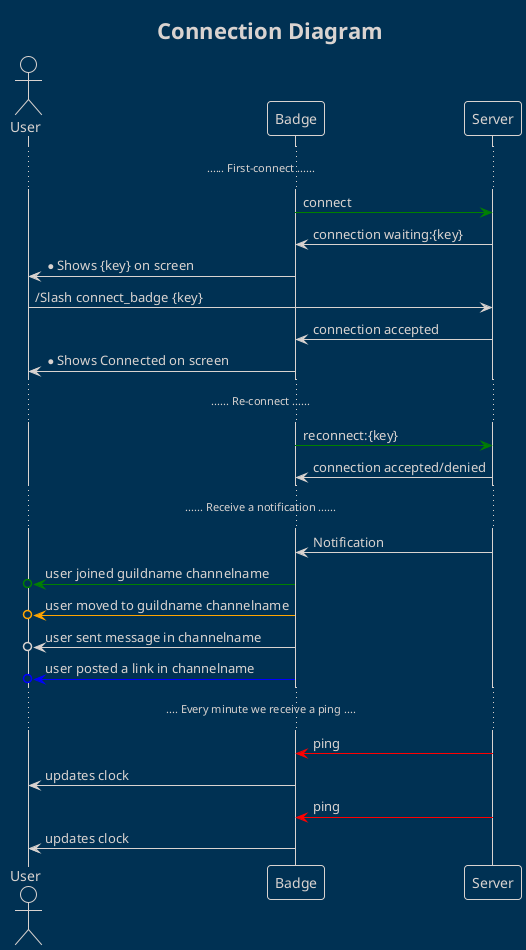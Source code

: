 @startuml
!theme blueprint
title Connection Diagram

Actor User
......... First-connect .........
Badge -[#green]>  Server : connect
Server -> Badge : connection waiting:{key}
Badge -> User : *Shows {key} on screen
User -> Server : /Slash connect_badge {key}
Server -> Badge : connection accepted
Badge -> User : *Shows Connected on screen
......... Re-connect .........
Badge -[#green]> Server: reconnect:{key}
Server -> Badge: connection accepted/denied

......... Receive a notification .........
Server -> Badge: Notification
Badge -[#green]>o User: user joined guildname channelname
Badge -[#orange]>o User: user moved to guildname channelname
Badge ->o User: user sent message in channelname
Badge -[#Blue]>o User: user posted a link in channelname
....... Every minute we receive a ping .......
Server -[#red]> Badge: ping
Badge -> User : updates clock
Server -[#red]> Badge: ping
Badge -> User : updates clock
@enduml